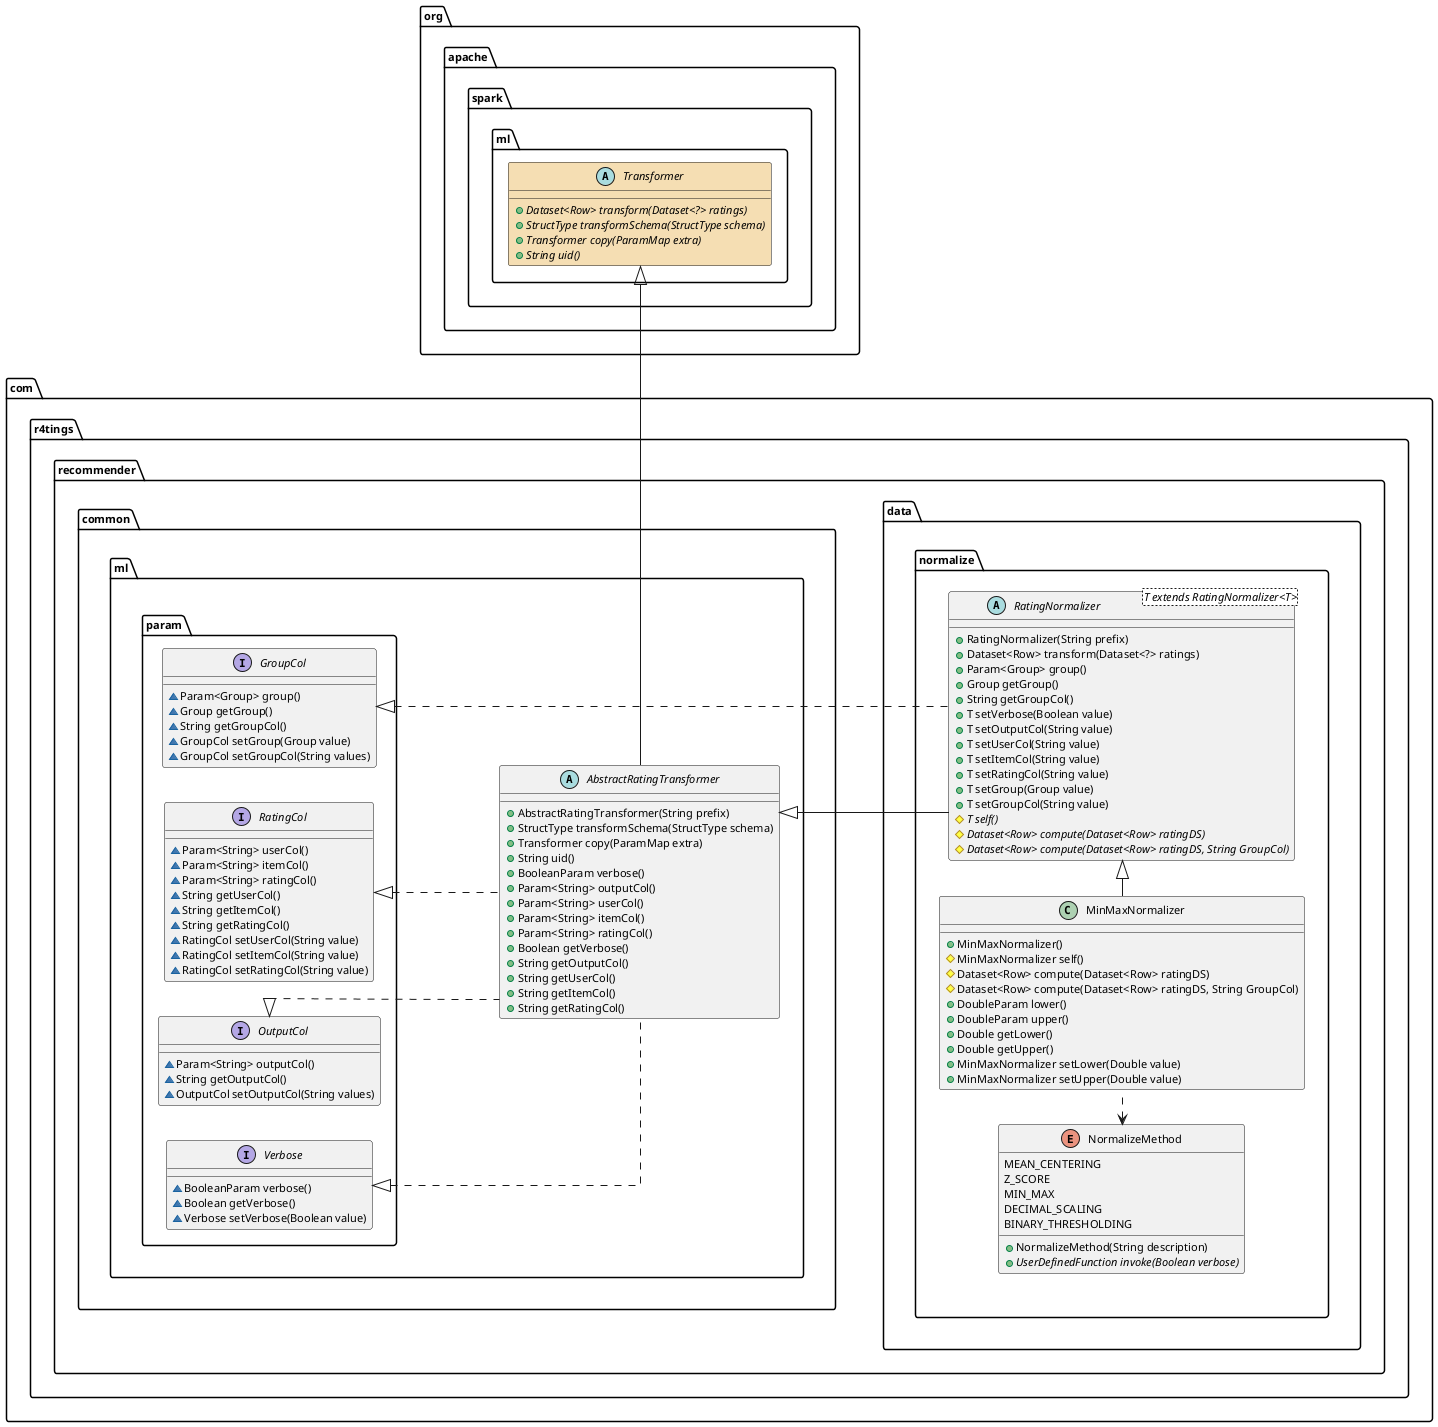 @startuml

skinparam defaultFontName "D2Coding ligature"
skinparam defaultFontSize 11
skinparam shadowing false

skinparam linetype ortho
left to right direction

package org.apache.spark.ml {
    abstract class Transformer #Wheat {
        + {abstract} Dataset<Row> transform(Dataset<?> ratings)
        + {abstract} StructType transformSchema(StructType schema)
        + {abstract} Transformer copy(ParamMap extra)
        + {abstract} String uid()
    }
}

package com.r4tings.recommender.common.ml {

    package com.r4tings.recommender.common.ml.param {

        interface RatingCol{
            ~ Param<String> userCol()
            ~ Param<String> itemCol()
            ~ Param<String> ratingCol()
            ~ String getUserCol()
            ~ String getItemCol()
            ~ String getRatingCol()
            ~ RatingCol setUserCol(String value)
            ~ RatingCol setItemCol(String value)
            ~ RatingCol setRatingCol(String value)
        }

        interface OutputCol{
            ~ Param<String> outputCol()
            ~ String getOutputCol()
            ~ OutputCol setOutputCol(String values)
        }

        interface Verbose{
            ~ BooleanParam verbose()
            ~ Boolean getVerbose()
            ~ Verbose setVerbose(Boolean value)
        }

        interface GroupCol{
            ~ Param<Group> group()
            ~ Group getGroup()
            ~ String getGroupCol()
            ~ GroupCol setGroup(Group value)
            ~ GroupCol setGroupCol(String values)
        }
    }

    abstract class AbstractRatingTransformer{
        + AbstractRatingTransformer(String prefix)
        + StructType transformSchema(StructType schema)
        + Transformer copy(ParamMap extra)
        + String uid()
        + BooleanParam verbose()
        + Param<String> outputCol()
        + Param<String> userCol()
        + Param<String> itemCol()
        + Param<String> ratingCol()
        + Boolean getVerbose()
        + String getOutputCol()
        + String getUserCol()
        + String getItemCol()
        + String getRatingCol()
    }

    OutputCol <|.. AbstractRatingTransformer
    Verbose <|.. AbstractRatingTransformer
    RatingCol <|.. AbstractRatingTransformer

}

    Transformer <|-left- AbstractRatingTransformer


package com.r4tings.recommender.data.normalize {

    abstract class RatingNormalizer<T extends RatingNormalizer<T>>{
        + RatingNormalizer(String prefix)
        + Dataset<Row> transform(Dataset<?> ratings)
        + Param<Group> group()
        + Group getGroup()
        + String getGroupCol()
        + T setVerbose(Boolean value)
        + T setOutputCol(String value)
        + T setUserCol(String value)
        + T setItemCol(String value)
        + T setRatingCol(String value)
        + T setGroup(Group value)
        + T setGroupCol(String value)
        # {abstract} T self()
        # {abstract} Dataset<Row> compute(Dataset<Row> ratingDS)
        # {abstract} Dataset<Row> compute(Dataset<Row> ratingDS, String GroupCol)
    }

    class MinMaxNormalizer{
        + MinMaxNormalizer()
        # MinMaxNormalizer self()
        # Dataset<Row> compute(Dataset<Row> ratingDS)
        # Dataset<Row> compute(Dataset<Row> ratingDS, String GroupCol)
        + DoubleParam lower()
        + DoubleParam upper()
        + Double getLower()
        + Double getUpper()
        + MinMaxNormalizer setLower(Double value)
        + MinMaxNormalizer setUpper(Double value)
    }

    enum NormalizeMethod {
        MEAN_CENTERING
        'MEAN_CENTERING_INVERSE
        Z_SCORE
        'Z_SCORE_INVERSE
        MIN_MAX
        'MIN_MAX_INVERSE
        DECIMAL_SCALING
        'DECIMAL_SCALING_INVERSE
        BINARY_THRESHOLDING
        + NormalizeMethod(String description)
        + {abstract} UserDefinedFunction invoke(Boolean verbose)
    }

    AbstractRatingTransformer <|-down- RatingNormalizer
    GroupCol <|.. RatingNormalizer
    RatingNormalizer <|-left- MinMaxNormalizer
    NormalizeMethod <.right. MinMaxNormalizer

}

com.r4tings.recommender.common.ml <-[hidden]- com.r4tings.recommender.data.normalize

@enduml